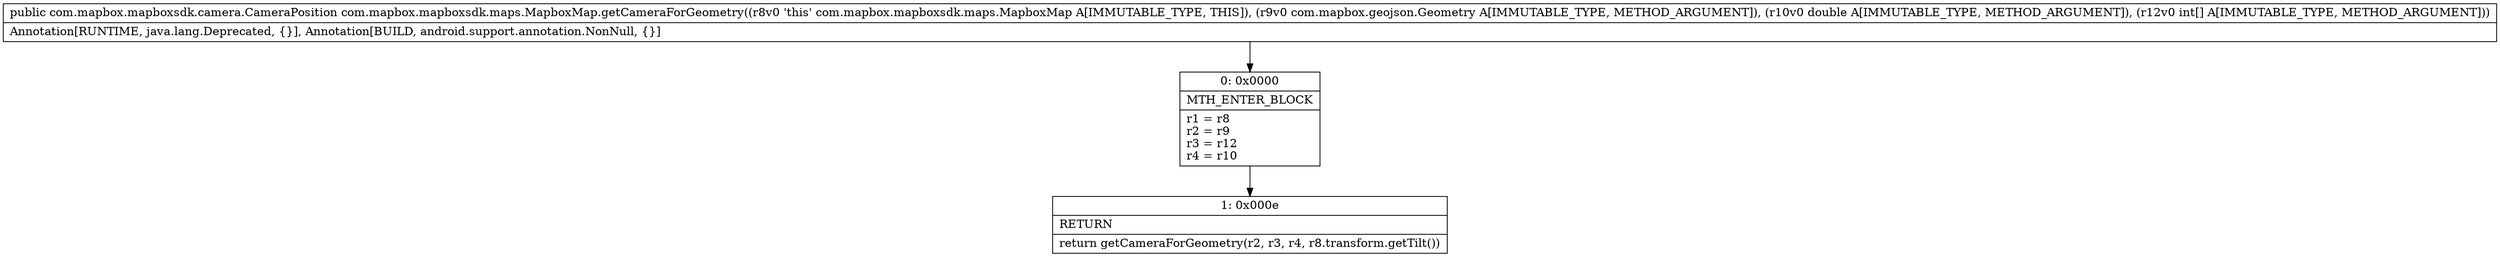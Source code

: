 digraph "CFG forcom.mapbox.mapboxsdk.maps.MapboxMap.getCameraForGeometry(Lcom\/mapbox\/geojson\/Geometry;D[I)Lcom\/mapbox\/mapboxsdk\/camera\/CameraPosition;" {
Node_0 [shape=record,label="{0\:\ 0x0000|MTH_ENTER_BLOCK\l|r1 = r8\lr2 = r9\lr3 = r12\lr4 = r10\l}"];
Node_1 [shape=record,label="{1\:\ 0x000e|RETURN\l|return getCameraForGeometry(r2, r3, r4, r8.transform.getTilt())\l}"];
MethodNode[shape=record,label="{public com.mapbox.mapboxsdk.camera.CameraPosition com.mapbox.mapboxsdk.maps.MapboxMap.getCameraForGeometry((r8v0 'this' com.mapbox.mapboxsdk.maps.MapboxMap A[IMMUTABLE_TYPE, THIS]), (r9v0 com.mapbox.geojson.Geometry A[IMMUTABLE_TYPE, METHOD_ARGUMENT]), (r10v0 double A[IMMUTABLE_TYPE, METHOD_ARGUMENT]), (r12v0 int[] A[IMMUTABLE_TYPE, METHOD_ARGUMENT]))  | Annotation[RUNTIME, java.lang.Deprecated, \{\}], Annotation[BUILD, android.support.annotation.NonNull, \{\}]\l}"];
MethodNode -> Node_0;
Node_0 -> Node_1;
}

